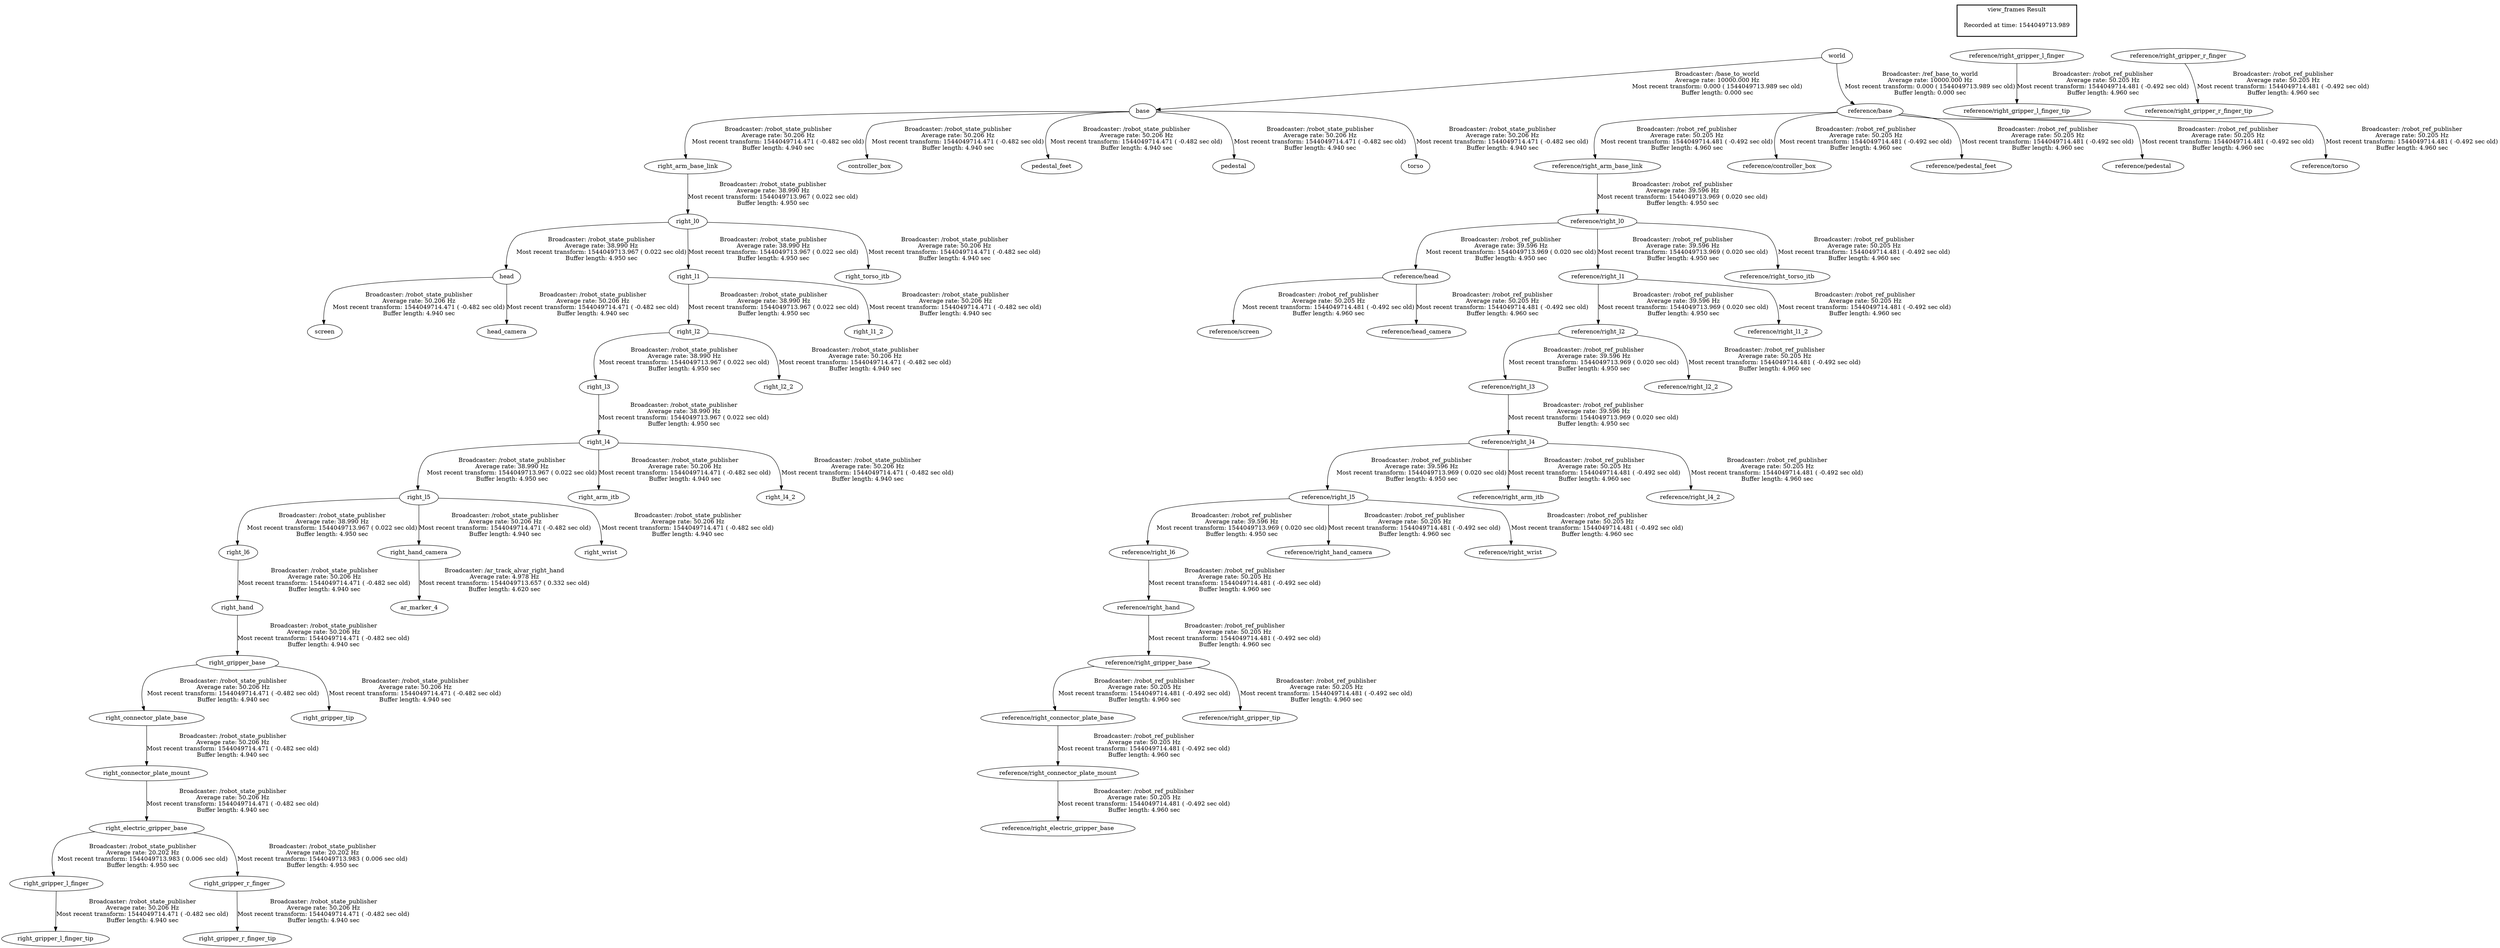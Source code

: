 digraph G {
"world" -> "base"[label="Broadcaster: /base_to_world\nAverage rate: 10000.000 Hz\nMost recent transform: 0.000 ( 1544049713.989 sec old)\nBuffer length: 0.000 sec\n"];
"world" -> "reference/base"[label="Broadcaster: /ref_base_to_world\nAverage rate: 10000.000 Hz\nMost recent transform: 0.000 ( 1544049713.989 sec old)\nBuffer length: 0.000 sec\n"];
"reference/right_l0" -> "reference/head"[label="Broadcaster: /robot_ref_publisher\nAverage rate: 39.596 Hz\nMost recent transform: 1544049713.969 ( 0.020 sec old)\nBuffer length: 4.950 sec\n"];
"reference/right_arm_base_link" -> "reference/right_l0"[label="Broadcaster: /robot_ref_publisher\nAverage rate: 39.596 Hz\nMost recent transform: 1544049713.969 ( 0.020 sec old)\nBuffer length: 4.950 sec\n"];
"reference/base" -> "reference/right_arm_base_link"[label="Broadcaster: /robot_ref_publisher\nAverage rate: 50.205 Hz\nMost recent transform: 1544049714.481 ( -0.492 sec old)\nBuffer length: 4.960 sec\n"];
"reference/right_l0" -> "reference/right_l1"[label="Broadcaster: /robot_ref_publisher\nAverage rate: 39.596 Hz\nMost recent transform: 1544049713.969 ( 0.020 sec old)\nBuffer length: 4.950 sec\n"];
"reference/right_l1" -> "reference/right_l2"[label="Broadcaster: /robot_ref_publisher\nAverage rate: 39.596 Hz\nMost recent transform: 1544049713.969 ( 0.020 sec old)\nBuffer length: 4.950 sec\n"];
"reference/right_l2" -> "reference/right_l3"[label="Broadcaster: /robot_ref_publisher\nAverage rate: 39.596 Hz\nMost recent transform: 1544049713.969 ( 0.020 sec old)\nBuffer length: 4.950 sec\n"];
"reference/right_l3" -> "reference/right_l4"[label="Broadcaster: /robot_ref_publisher\nAverage rate: 39.596 Hz\nMost recent transform: 1544049713.969 ( 0.020 sec old)\nBuffer length: 4.950 sec\n"];
"reference/right_l4" -> "reference/right_l5"[label="Broadcaster: /robot_ref_publisher\nAverage rate: 39.596 Hz\nMost recent transform: 1544049713.969 ( 0.020 sec old)\nBuffer length: 4.950 sec\n"];
"reference/right_l5" -> "reference/right_l6"[label="Broadcaster: /robot_ref_publisher\nAverage rate: 39.596 Hz\nMost recent transform: 1544049713.969 ( 0.020 sec old)\nBuffer length: 4.950 sec\n"];
"right_l0" -> "head"[label="Broadcaster: /robot_state_publisher\nAverage rate: 38.990 Hz\nMost recent transform: 1544049713.967 ( 0.022 sec old)\nBuffer length: 4.950 sec\n"];
"right_arm_base_link" -> "right_l0"[label="Broadcaster: /robot_state_publisher\nAverage rate: 38.990 Hz\nMost recent transform: 1544049713.967 ( 0.022 sec old)\nBuffer length: 4.950 sec\n"];
"base" -> "right_arm_base_link"[label="Broadcaster: /robot_state_publisher\nAverage rate: 50.206 Hz\nMost recent transform: 1544049714.471 ( -0.482 sec old)\nBuffer length: 4.940 sec\n"];
"right_l0" -> "right_l1"[label="Broadcaster: /robot_state_publisher\nAverage rate: 38.990 Hz\nMost recent transform: 1544049713.967 ( 0.022 sec old)\nBuffer length: 4.950 sec\n"];
"right_l1" -> "right_l2"[label="Broadcaster: /robot_state_publisher\nAverage rate: 38.990 Hz\nMost recent transform: 1544049713.967 ( 0.022 sec old)\nBuffer length: 4.950 sec\n"];
"right_l2" -> "right_l3"[label="Broadcaster: /robot_state_publisher\nAverage rate: 38.990 Hz\nMost recent transform: 1544049713.967 ( 0.022 sec old)\nBuffer length: 4.950 sec\n"];
"right_l3" -> "right_l4"[label="Broadcaster: /robot_state_publisher\nAverage rate: 38.990 Hz\nMost recent transform: 1544049713.967 ( 0.022 sec old)\nBuffer length: 4.950 sec\n"];
"right_l4" -> "right_l5"[label="Broadcaster: /robot_state_publisher\nAverage rate: 38.990 Hz\nMost recent transform: 1544049713.967 ( 0.022 sec old)\nBuffer length: 4.950 sec\n"];
"right_l5" -> "right_l6"[label="Broadcaster: /robot_state_publisher\nAverage rate: 38.990 Hz\nMost recent transform: 1544049713.967 ( 0.022 sec old)\nBuffer length: 4.950 sec\n"];
"reference/base" -> "reference/controller_box"[label="Broadcaster: /robot_ref_publisher\nAverage rate: 50.205 Hz\nMost recent transform: 1544049714.481 ( -0.492 sec old)\nBuffer length: 4.960 sec\n"];
"reference/head" -> "reference/screen"[label="Broadcaster: /robot_ref_publisher\nAverage rate: 50.205 Hz\nMost recent transform: 1544049714.481 ( -0.492 sec old)\nBuffer length: 4.960 sec\n"];
"reference/head" -> "reference/head_camera"[label="Broadcaster: /robot_ref_publisher\nAverage rate: 50.205 Hz\nMost recent transform: 1544049714.481 ( -0.492 sec old)\nBuffer length: 4.960 sec\n"];
"reference/base" -> "reference/pedestal_feet"[label="Broadcaster: /robot_ref_publisher\nAverage rate: 50.205 Hz\nMost recent transform: 1544049714.481 ( -0.492 sec old)\nBuffer length: 4.960 sec\n"];
"reference/base" -> "reference/pedestal"[label="Broadcaster: /robot_ref_publisher\nAverage rate: 50.205 Hz\nMost recent transform: 1544049714.481 ( -0.492 sec old)\nBuffer length: 4.960 sec\n"];
"reference/right_l4" -> "reference/right_arm_itb"[label="Broadcaster: /robot_ref_publisher\nAverage rate: 50.205 Hz\nMost recent transform: 1544049714.481 ( -0.492 sec old)\nBuffer length: 4.960 sec\n"];
"reference/right_gripper_base" -> "reference/right_connector_plate_base"[label="Broadcaster: /robot_ref_publisher\nAverage rate: 50.205 Hz\nMost recent transform: 1544049714.481 ( -0.492 sec old)\nBuffer length: 4.960 sec\n"];
"reference/right_hand" -> "reference/right_gripper_base"[label="Broadcaster: /robot_ref_publisher\nAverage rate: 50.205 Hz\nMost recent transform: 1544049714.481 ( -0.492 sec old)\nBuffer length: 4.960 sec\n"];
"reference/right_connector_plate_base" -> "reference/right_connector_plate_mount"[label="Broadcaster: /robot_ref_publisher\nAverage rate: 50.205 Hz\nMost recent transform: 1544049714.481 ( -0.492 sec old)\nBuffer length: 4.960 sec\n"];
"reference/right_connector_plate_mount" -> "reference/right_electric_gripper_base"[label="Broadcaster: /robot_ref_publisher\nAverage rate: 50.205 Hz\nMost recent transform: 1544049714.481 ( -0.492 sec old)\nBuffer length: 4.960 sec\n"];
"reference/right_l6" -> "reference/right_hand"[label="Broadcaster: /robot_ref_publisher\nAverage rate: 50.205 Hz\nMost recent transform: 1544049714.481 ( -0.492 sec old)\nBuffer length: 4.960 sec\n"];
"reference/right_gripper_l_finger" -> "reference/right_gripper_l_finger_tip"[label="Broadcaster: /robot_ref_publisher\nAverage rate: 50.205 Hz\nMost recent transform: 1544049714.481 ( -0.492 sec old)\nBuffer length: 4.960 sec\n"];
"reference/right_gripper_r_finger" -> "reference/right_gripper_r_finger_tip"[label="Broadcaster: /robot_ref_publisher\nAverage rate: 50.205 Hz\nMost recent transform: 1544049714.481 ( -0.492 sec old)\nBuffer length: 4.960 sec\n"];
"reference/right_gripper_base" -> "reference/right_gripper_tip"[label="Broadcaster: /robot_ref_publisher\nAverage rate: 50.205 Hz\nMost recent transform: 1544049714.481 ( -0.492 sec old)\nBuffer length: 4.960 sec\n"];
"reference/right_l5" -> "reference/right_hand_camera"[label="Broadcaster: /robot_ref_publisher\nAverage rate: 50.205 Hz\nMost recent transform: 1544049714.481 ( -0.492 sec old)\nBuffer length: 4.960 sec\n"];
"reference/right_l1" -> "reference/right_l1_2"[label="Broadcaster: /robot_ref_publisher\nAverage rate: 50.205 Hz\nMost recent transform: 1544049714.481 ( -0.492 sec old)\nBuffer length: 4.960 sec\n"];
"reference/right_l2" -> "reference/right_l2_2"[label="Broadcaster: /robot_ref_publisher\nAverage rate: 50.205 Hz\nMost recent transform: 1544049714.481 ( -0.492 sec old)\nBuffer length: 4.960 sec\n"];
"reference/right_l4" -> "reference/right_l4_2"[label="Broadcaster: /robot_ref_publisher\nAverage rate: 50.205 Hz\nMost recent transform: 1544049714.481 ( -0.492 sec old)\nBuffer length: 4.960 sec\n"];
"reference/right_l0" -> "reference/right_torso_itb"[label="Broadcaster: /robot_ref_publisher\nAverage rate: 50.205 Hz\nMost recent transform: 1544049714.481 ( -0.492 sec old)\nBuffer length: 4.960 sec\n"];
"reference/right_l5" -> "reference/right_wrist"[label="Broadcaster: /robot_ref_publisher\nAverage rate: 50.205 Hz\nMost recent transform: 1544049714.481 ( -0.492 sec old)\nBuffer length: 4.960 sec\n"];
"reference/base" -> "reference/torso"[label="Broadcaster: /robot_ref_publisher\nAverage rate: 50.205 Hz\nMost recent transform: 1544049714.481 ( -0.492 sec old)\nBuffer length: 4.960 sec\n"];
"base" -> "controller_box"[label="Broadcaster: /robot_state_publisher\nAverage rate: 50.206 Hz\nMost recent transform: 1544049714.471 ( -0.482 sec old)\nBuffer length: 4.940 sec\n"];
"head" -> "screen"[label="Broadcaster: /robot_state_publisher\nAverage rate: 50.206 Hz\nMost recent transform: 1544049714.471 ( -0.482 sec old)\nBuffer length: 4.940 sec\n"];
"head" -> "head_camera"[label="Broadcaster: /robot_state_publisher\nAverage rate: 50.206 Hz\nMost recent transform: 1544049714.471 ( -0.482 sec old)\nBuffer length: 4.940 sec\n"];
"base" -> "pedestal_feet"[label="Broadcaster: /robot_state_publisher\nAverage rate: 50.206 Hz\nMost recent transform: 1544049714.471 ( -0.482 sec old)\nBuffer length: 4.940 sec\n"];
"base" -> "pedestal"[label="Broadcaster: /robot_state_publisher\nAverage rate: 50.206 Hz\nMost recent transform: 1544049714.471 ( -0.482 sec old)\nBuffer length: 4.940 sec\n"];
"right_l4" -> "right_arm_itb"[label="Broadcaster: /robot_state_publisher\nAverage rate: 50.206 Hz\nMost recent transform: 1544049714.471 ( -0.482 sec old)\nBuffer length: 4.940 sec\n"];
"right_gripper_base" -> "right_connector_plate_base"[label="Broadcaster: /robot_state_publisher\nAverage rate: 50.206 Hz\nMost recent transform: 1544049714.471 ( -0.482 sec old)\nBuffer length: 4.940 sec\n"];
"right_hand" -> "right_gripper_base"[label="Broadcaster: /robot_state_publisher\nAverage rate: 50.206 Hz\nMost recent transform: 1544049714.471 ( -0.482 sec old)\nBuffer length: 4.940 sec\n"];
"right_connector_plate_base" -> "right_connector_plate_mount"[label="Broadcaster: /robot_state_publisher\nAverage rate: 50.206 Hz\nMost recent transform: 1544049714.471 ( -0.482 sec old)\nBuffer length: 4.940 sec\n"];
"right_connector_plate_mount" -> "right_electric_gripper_base"[label="Broadcaster: /robot_state_publisher\nAverage rate: 50.206 Hz\nMost recent transform: 1544049714.471 ( -0.482 sec old)\nBuffer length: 4.940 sec\n"];
"right_l6" -> "right_hand"[label="Broadcaster: /robot_state_publisher\nAverage rate: 50.206 Hz\nMost recent transform: 1544049714.471 ( -0.482 sec old)\nBuffer length: 4.940 sec\n"];
"right_gripper_l_finger" -> "right_gripper_l_finger_tip"[label="Broadcaster: /robot_state_publisher\nAverage rate: 50.206 Hz\nMost recent transform: 1544049714.471 ( -0.482 sec old)\nBuffer length: 4.940 sec\n"];
"right_electric_gripper_base" -> "right_gripper_l_finger"[label="Broadcaster: /robot_state_publisher\nAverage rate: 20.202 Hz\nMost recent transform: 1544049713.983 ( 0.006 sec old)\nBuffer length: 4.950 sec\n"];
"right_gripper_r_finger" -> "right_gripper_r_finger_tip"[label="Broadcaster: /robot_state_publisher\nAverage rate: 50.206 Hz\nMost recent transform: 1544049714.471 ( -0.482 sec old)\nBuffer length: 4.940 sec\n"];
"right_electric_gripper_base" -> "right_gripper_r_finger"[label="Broadcaster: /robot_state_publisher\nAverage rate: 20.202 Hz\nMost recent transform: 1544049713.983 ( 0.006 sec old)\nBuffer length: 4.950 sec\n"];
"right_gripper_base" -> "right_gripper_tip"[label="Broadcaster: /robot_state_publisher\nAverage rate: 50.206 Hz\nMost recent transform: 1544049714.471 ( -0.482 sec old)\nBuffer length: 4.940 sec\n"];
"right_l5" -> "right_hand_camera"[label="Broadcaster: /robot_state_publisher\nAverage rate: 50.206 Hz\nMost recent transform: 1544049714.471 ( -0.482 sec old)\nBuffer length: 4.940 sec\n"];
"right_l1" -> "right_l1_2"[label="Broadcaster: /robot_state_publisher\nAverage rate: 50.206 Hz\nMost recent transform: 1544049714.471 ( -0.482 sec old)\nBuffer length: 4.940 sec\n"];
"right_l2" -> "right_l2_2"[label="Broadcaster: /robot_state_publisher\nAverage rate: 50.206 Hz\nMost recent transform: 1544049714.471 ( -0.482 sec old)\nBuffer length: 4.940 sec\n"];
"right_l4" -> "right_l4_2"[label="Broadcaster: /robot_state_publisher\nAverage rate: 50.206 Hz\nMost recent transform: 1544049714.471 ( -0.482 sec old)\nBuffer length: 4.940 sec\n"];
"right_l0" -> "right_torso_itb"[label="Broadcaster: /robot_state_publisher\nAverage rate: 50.206 Hz\nMost recent transform: 1544049714.471 ( -0.482 sec old)\nBuffer length: 4.940 sec\n"];
"right_l5" -> "right_wrist"[label="Broadcaster: /robot_state_publisher\nAverage rate: 50.206 Hz\nMost recent transform: 1544049714.471 ( -0.482 sec old)\nBuffer length: 4.940 sec\n"];
"base" -> "torso"[label="Broadcaster: /robot_state_publisher\nAverage rate: 50.206 Hz\nMost recent transform: 1544049714.471 ( -0.482 sec old)\nBuffer length: 4.940 sec\n"];
"right_hand_camera" -> "ar_marker_4"[label="Broadcaster: /ar_track_alvar_right_hand\nAverage rate: 4.978 Hz\nMost recent transform: 1544049713.657 ( 0.332 sec old)\nBuffer length: 4.620 sec\n"];
edge [style=invis];
 subgraph cluster_legend { style=bold; color=black; label ="view_frames Result";
"Recorded at time: 1544049713.989"[ shape=plaintext ] ;
 }->"world";
edge [style=invis];
 subgraph cluster_legend { style=bold; color=black; label ="view_frames Result";
"Recorded at time: 1544049713.989"[ shape=plaintext ] ;
 }->"reference/right_gripper_l_finger";
edge [style=invis];
 subgraph cluster_legend { style=bold; color=black; label ="view_frames Result";
"Recorded at time: 1544049713.989"[ shape=plaintext ] ;
 }->"reference/right_gripper_r_finger";
}
